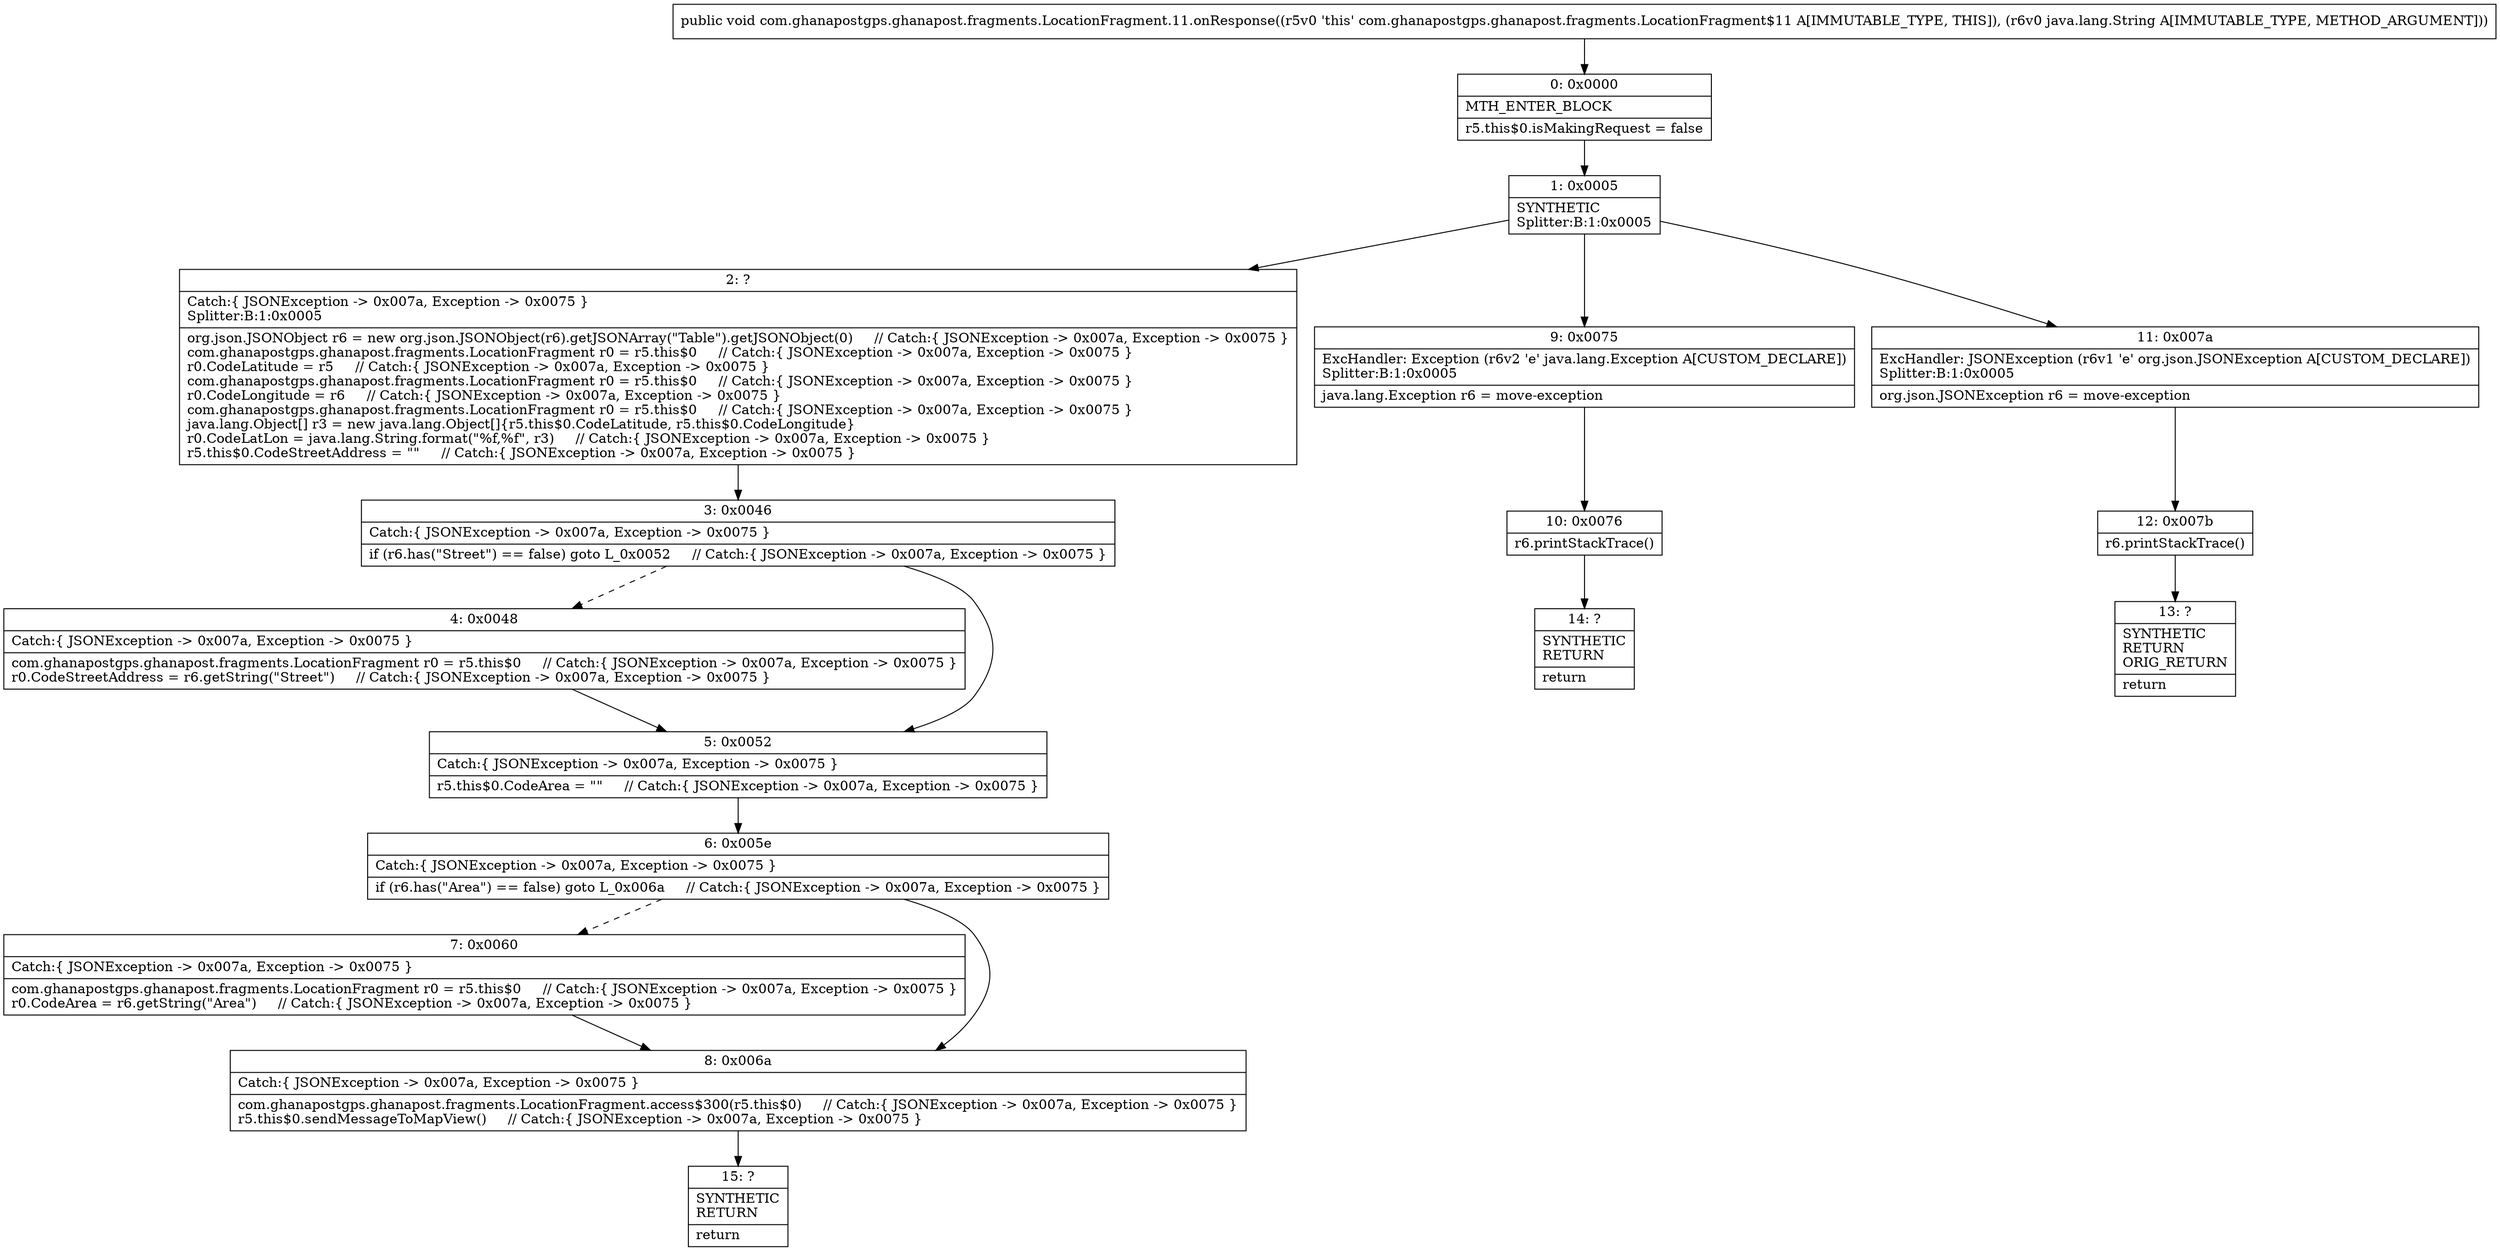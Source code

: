 digraph "CFG forcom.ghanapostgps.ghanapost.fragments.LocationFragment.11.onResponse(Ljava\/lang\/String;)V" {
Node_0 [shape=record,label="{0\:\ 0x0000|MTH_ENTER_BLOCK\l|r5.this$0.isMakingRequest = false\l}"];
Node_1 [shape=record,label="{1\:\ 0x0005|SYNTHETIC\lSplitter:B:1:0x0005\l}"];
Node_2 [shape=record,label="{2\:\ ?|Catch:\{ JSONException \-\> 0x007a, Exception \-\> 0x0075 \}\lSplitter:B:1:0x0005\l|org.json.JSONObject r6 = new org.json.JSONObject(r6).getJSONArray(\"Table\").getJSONObject(0)     \/\/ Catch:\{ JSONException \-\> 0x007a, Exception \-\> 0x0075 \}\lcom.ghanapostgps.ghanapost.fragments.LocationFragment r0 = r5.this$0     \/\/ Catch:\{ JSONException \-\> 0x007a, Exception \-\> 0x0075 \}\lr0.CodeLatitude = r5     \/\/ Catch:\{ JSONException \-\> 0x007a, Exception \-\> 0x0075 \}\lcom.ghanapostgps.ghanapost.fragments.LocationFragment r0 = r5.this$0     \/\/ Catch:\{ JSONException \-\> 0x007a, Exception \-\> 0x0075 \}\lr0.CodeLongitude = r6     \/\/ Catch:\{ JSONException \-\> 0x007a, Exception \-\> 0x0075 \}\lcom.ghanapostgps.ghanapost.fragments.LocationFragment r0 = r5.this$0     \/\/ Catch:\{ JSONException \-\> 0x007a, Exception \-\> 0x0075 \}\ljava.lang.Object[] r3 = new java.lang.Object[]\{r5.this$0.CodeLatitude, r5.this$0.CodeLongitude\}\lr0.CodeLatLon = java.lang.String.format(\"%f,%f\", r3)     \/\/ Catch:\{ JSONException \-\> 0x007a, Exception \-\> 0x0075 \}\lr5.this$0.CodeStreetAddress = \"\"     \/\/ Catch:\{ JSONException \-\> 0x007a, Exception \-\> 0x0075 \}\l}"];
Node_3 [shape=record,label="{3\:\ 0x0046|Catch:\{ JSONException \-\> 0x007a, Exception \-\> 0x0075 \}\l|if (r6.has(\"Street\") == false) goto L_0x0052     \/\/ Catch:\{ JSONException \-\> 0x007a, Exception \-\> 0x0075 \}\l}"];
Node_4 [shape=record,label="{4\:\ 0x0048|Catch:\{ JSONException \-\> 0x007a, Exception \-\> 0x0075 \}\l|com.ghanapostgps.ghanapost.fragments.LocationFragment r0 = r5.this$0     \/\/ Catch:\{ JSONException \-\> 0x007a, Exception \-\> 0x0075 \}\lr0.CodeStreetAddress = r6.getString(\"Street\")     \/\/ Catch:\{ JSONException \-\> 0x007a, Exception \-\> 0x0075 \}\l}"];
Node_5 [shape=record,label="{5\:\ 0x0052|Catch:\{ JSONException \-\> 0x007a, Exception \-\> 0x0075 \}\l|r5.this$0.CodeArea = \"\"     \/\/ Catch:\{ JSONException \-\> 0x007a, Exception \-\> 0x0075 \}\l}"];
Node_6 [shape=record,label="{6\:\ 0x005e|Catch:\{ JSONException \-\> 0x007a, Exception \-\> 0x0075 \}\l|if (r6.has(\"Area\") == false) goto L_0x006a     \/\/ Catch:\{ JSONException \-\> 0x007a, Exception \-\> 0x0075 \}\l}"];
Node_7 [shape=record,label="{7\:\ 0x0060|Catch:\{ JSONException \-\> 0x007a, Exception \-\> 0x0075 \}\l|com.ghanapostgps.ghanapost.fragments.LocationFragment r0 = r5.this$0     \/\/ Catch:\{ JSONException \-\> 0x007a, Exception \-\> 0x0075 \}\lr0.CodeArea = r6.getString(\"Area\")     \/\/ Catch:\{ JSONException \-\> 0x007a, Exception \-\> 0x0075 \}\l}"];
Node_8 [shape=record,label="{8\:\ 0x006a|Catch:\{ JSONException \-\> 0x007a, Exception \-\> 0x0075 \}\l|com.ghanapostgps.ghanapost.fragments.LocationFragment.access$300(r5.this$0)     \/\/ Catch:\{ JSONException \-\> 0x007a, Exception \-\> 0x0075 \}\lr5.this$0.sendMessageToMapView()     \/\/ Catch:\{ JSONException \-\> 0x007a, Exception \-\> 0x0075 \}\l}"];
Node_9 [shape=record,label="{9\:\ 0x0075|ExcHandler: Exception (r6v2 'e' java.lang.Exception A[CUSTOM_DECLARE])\lSplitter:B:1:0x0005\l|java.lang.Exception r6 = move\-exception\l}"];
Node_10 [shape=record,label="{10\:\ 0x0076|r6.printStackTrace()\l}"];
Node_11 [shape=record,label="{11\:\ 0x007a|ExcHandler: JSONException (r6v1 'e' org.json.JSONException A[CUSTOM_DECLARE])\lSplitter:B:1:0x0005\l|org.json.JSONException r6 = move\-exception\l}"];
Node_12 [shape=record,label="{12\:\ 0x007b|r6.printStackTrace()\l}"];
Node_13 [shape=record,label="{13\:\ ?|SYNTHETIC\lRETURN\lORIG_RETURN\l|return\l}"];
Node_14 [shape=record,label="{14\:\ ?|SYNTHETIC\lRETURN\l|return\l}"];
Node_15 [shape=record,label="{15\:\ ?|SYNTHETIC\lRETURN\l|return\l}"];
MethodNode[shape=record,label="{public void com.ghanapostgps.ghanapost.fragments.LocationFragment.11.onResponse((r5v0 'this' com.ghanapostgps.ghanapost.fragments.LocationFragment$11 A[IMMUTABLE_TYPE, THIS]), (r6v0 java.lang.String A[IMMUTABLE_TYPE, METHOD_ARGUMENT])) }"];
MethodNode -> Node_0;
Node_0 -> Node_1;
Node_1 -> Node_2;
Node_1 -> Node_11;
Node_1 -> Node_9;
Node_2 -> Node_3;
Node_3 -> Node_4[style=dashed];
Node_3 -> Node_5;
Node_4 -> Node_5;
Node_5 -> Node_6;
Node_6 -> Node_7[style=dashed];
Node_6 -> Node_8;
Node_7 -> Node_8;
Node_8 -> Node_15;
Node_9 -> Node_10;
Node_10 -> Node_14;
Node_11 -> Node_12;
Node_12 -> Node_13;
}

